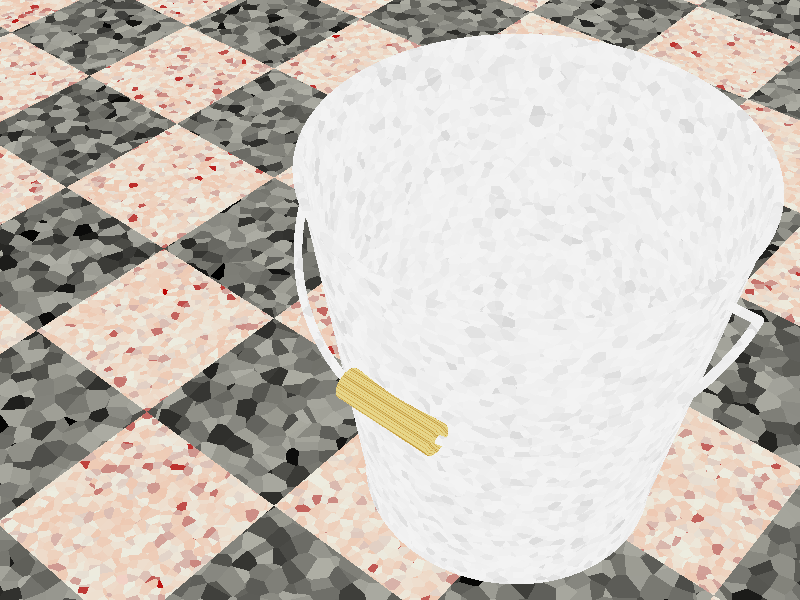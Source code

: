 // Persistence Of Vision raytracer version 3.5 sample file.
// This file demonstrates some uses of the "crackle solid" pattern,
// with a fake-granite tiled floor, and a zinc bucket.
//
// -w320 -h240
// -w800 -h600 +a0.3

global_settings { 
  max_trace_level 5
}

#include "colors.inc"
#include "woods.inc"

camera {location <70,100,60> direction z*2 look_at <0,15,0>}

light_source {<40,350,300> White*1.5 spotlight point_at 0 radius 9 falloff 11}

//--textures definitions--------------------------------

#declare Stone1 = texture {
 pigment {crackle solid
          color_map {[0 Black][.2 Wheat*.5][.4 Black][.6 Wheat*.5][.8 Black][1 Wheat*.5]}
          }
 finish {phong .7 reflection {.4}}
 normal {bumps .1 scale .2}
 scale .1
}

#declare Stone2 = texture {
 pigment {crackle solid
          color_map {[0 Red][.2 Wheat][.4 Tan][.6 Wheat][.8 Red*.5][1 Wheat]}
          }
 scale .05
}

#declare Zinc1 = texture {
 pigment {Gray80}
 finish {phong .7 reflection {.3}}
 normal {bumps .002 scale <.1,.1,10>}
}

#declare Zinc2 = texture {
 pigment {Gray90}
 finish {phong .6 reflection {.05}}
 normal {bumps .002 scale <.1,.1,10> rotate y*90}
}

#declare Zinc3 = texture {
 pigment {Gray60}
 finish {phong .5 reflection {.3}}
 normal {bumps .002 scale <.1,.1,10> rotate y*180}
}

#declare Zinc = texture {
 crackle solid
 texture_map {
  [0.0 Zinc1]
  [0.5 Zinc2]
  [1.0 Zinc3]
 }
 scale 1
}

//--floor--------------------------------
plane {y,0
       texture {checker texture {Stone1} texture {Stone2} scale 20 translate y*10}
       }

//--bucket--------------------------------
union {
 cylinder {<0,0,0>,<0,2,0>,15}
 difference {
  cone {<0,2,0>,15,<0,40,0>,20}
  cone {<0,2,0>,14.9,<0,41,0>,19.9}
 }
 torus {20 .4 translate y*40}
  union {
   torus {22 .4 clipped_by {plane {x,0}}}
   cylinder {<0,0,18>,<0,0,22>,.4}
   sphere {<0,0,22>,.4}
   cylinder {<0,0,-18>,<0,0,-22>,.4}
   sphere {<0,0,-22>,.4}
   cylinder {<-21.5,0,-5>,<-21.5,0,5>,1.5 texture {T_Wood21 scale 20}}
   rotate z*150
   translate y*35}
 texture {Zinc}
 translate z*15
}
